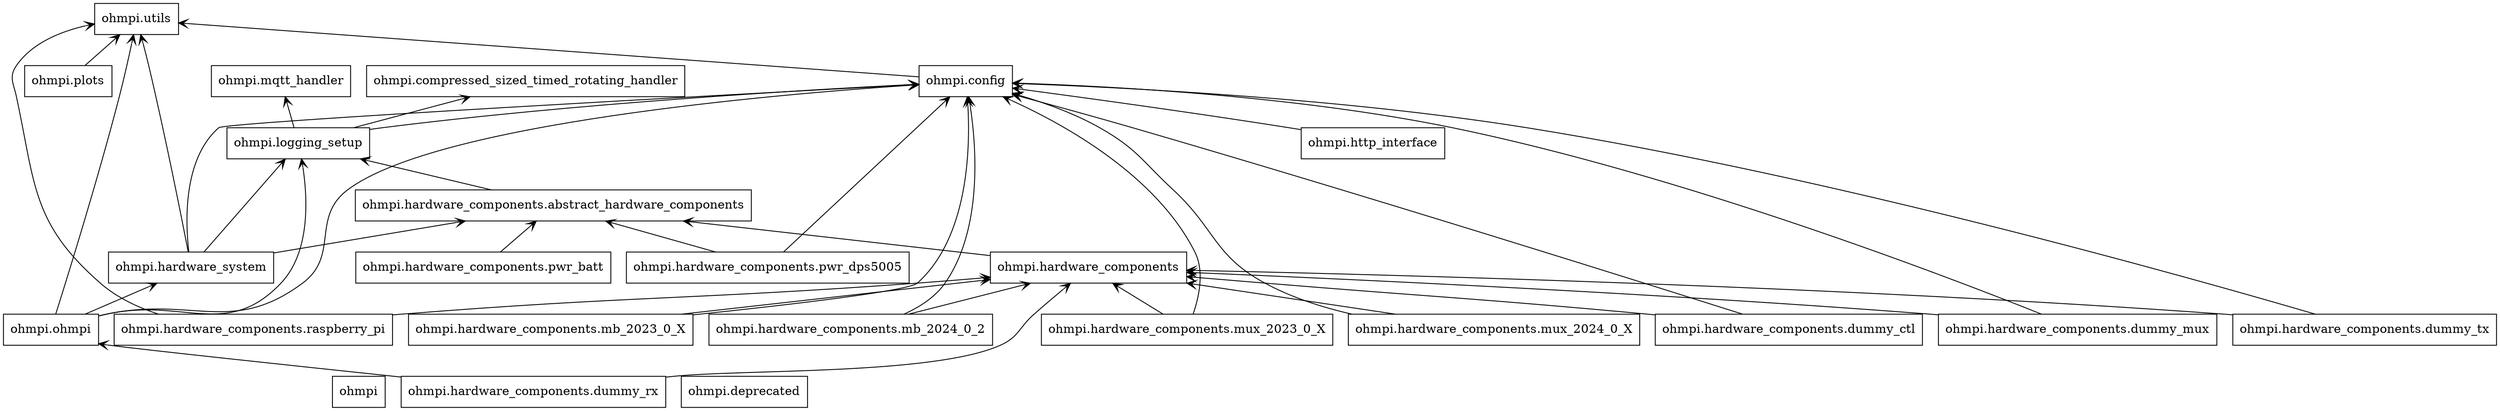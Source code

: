 digraph "packages_uml_ohmpi" {
charset="utf-8"
rankdir=BT
"0" [label="ohmpi", shape="box"];
"1" [label="ohmpi.compressed_sized_timed_rotating_handler", shape="box"];
"2" [label="ohmpi.config", shape="box"];
"3" [label="ohmpi.deprecated", shape="box"];
"4" [label="ohmpi.hardware_components", shape="box"];
"5" [label="ohmpi.hardware_components.abstract_hardware_components", shape="box"];
"6" [label="ohmpi.hardware_components.dummy_ctl", shape="box"];
"7" [label="ohmpi.hardware_components.dummy_mux", shape="box"];
"8" [label="ohmpi.hardware_components.dummy_rx", shape="box"];
"9" [label="ohmpi.hardware_components.dummy_tx", shape="box"];
"10" [label="ohmpi.hardware_components.mb_2023_0_X", shape="box"];
"11" [label="ohmpi.hardware_components.mb_2024_0_2", shape="box"];
"12" [label="ohmpi.hardware_components.mux_2023_0_X", shape="box"];
"13" [label="ohmpi.hardware_components.mux_2024_0_X", shape="box"];
"14" [label="ohmpi.hardware_components.pwr_batt", shape="box"];
"15" [label="ohmpi.hardware_components.pwr_dps5005", shape="box"];
"16" [label="ohmpi.hardware_components.raspberry_pi", shape="box"];
"17" [label="ohmpi.hardware_system", shape="box"];
"18" [label="ohmpi.http_interface", shape="box"];
"19" [label="ohmpi.logging_setup", shape="box"];
"20" [label="ohmpi.mqtt_handler", shape="box"];
"21" [label="ohmpi.ohmpi", shape="box"];
"22" [label="ohmpi.plots", shape="box"];
"23" [label="ohmpi.utils", shape="box"];
"2" -> "23" [arrowhead="open", arrowtail="none"];
"4" -> "5" [arrowhead="open", arrowtail="none"];
"5" -> "19" [arrowhead="open", arrowtail="none"];
"6" -> "2" [arrowhead="open", arrowtail="none"];
"6" -> "4" [arrowhead="open", arrowtail="none"];
"7" -> "2" [arrowhead="open", arrowtail="none"];
"7" -> "4" [arrowhead="open", arrowtail="none"];
"8" -> "4" [arrowhead="open", arrowtail="none"];
"8" -> "21" [arrowhead="open", arrowtail="none"];
"9" -> "2" [arrowhead="open", arrowtail="none"];
"9" -> "4" [arrowhead="open", arrowtail="none"];
"10" -> "2" [arrowhead="open", arrowtail="none"];
"10" -> "4" [arrowhead="open", arrowtail="none"];
"11" -> "2" [arrowhead="open", arrowtail="none"];
"11" -> "4" [arrowhead="open", arrowtail="none"];
"12" -> "2" [arrowhead="open", arrowtail="none"];
"12" -> "4" [arrowhead="open", arrowtail="none"];
"13" -> "2" [arrowhead="open", arrowtail="none"];
"13" -> "4" [arrowhead="open", arrowtail="none"];
"14" -> "5" [arrowhead="open", arrowtail="none"];
"15" -> "2" [arrowhead="open", arrowtail="none"];
"15" -> "5" [arrowhead="open", arrowtail="none"];
"16" -> "4" [arrowhead="open", arrowtail="none"];
"16" -> "23" [arrowhead="open", arrowtail="none"];
"17" -> "2" [arrowhead="open", arrowtail="none"];
"17" -> "5" [arrowhead="open", arrowtail="none"];
"17" -> "19" [arrowhead="open", arrowtail="none"];
"17" -> "23" [arrowhead="open", arrowtail="none"];
"18" -> "2" [arrowhead="open", arrowtail="none"];
"19" -> "1" [arrowhead="open", arrowtail="none"];
"19" -> "2" [arrowhead="open", arrowtail="none"];
"19" -> "20" [arrowhead="open", arrowtail="none"];
"21" -> "2" [arrowhead="open", arrowtail="none"];
"21" -> "17" [arrowhead="open", arrowtail="none"];
"21" -> "19" [arrowhead="open", arrowtail="none"];
"21" -> "23" [arrowhead="open", arrowtail="none"];
"22" -> "23" [arrowhead="open", arrowtail="none"];
}
